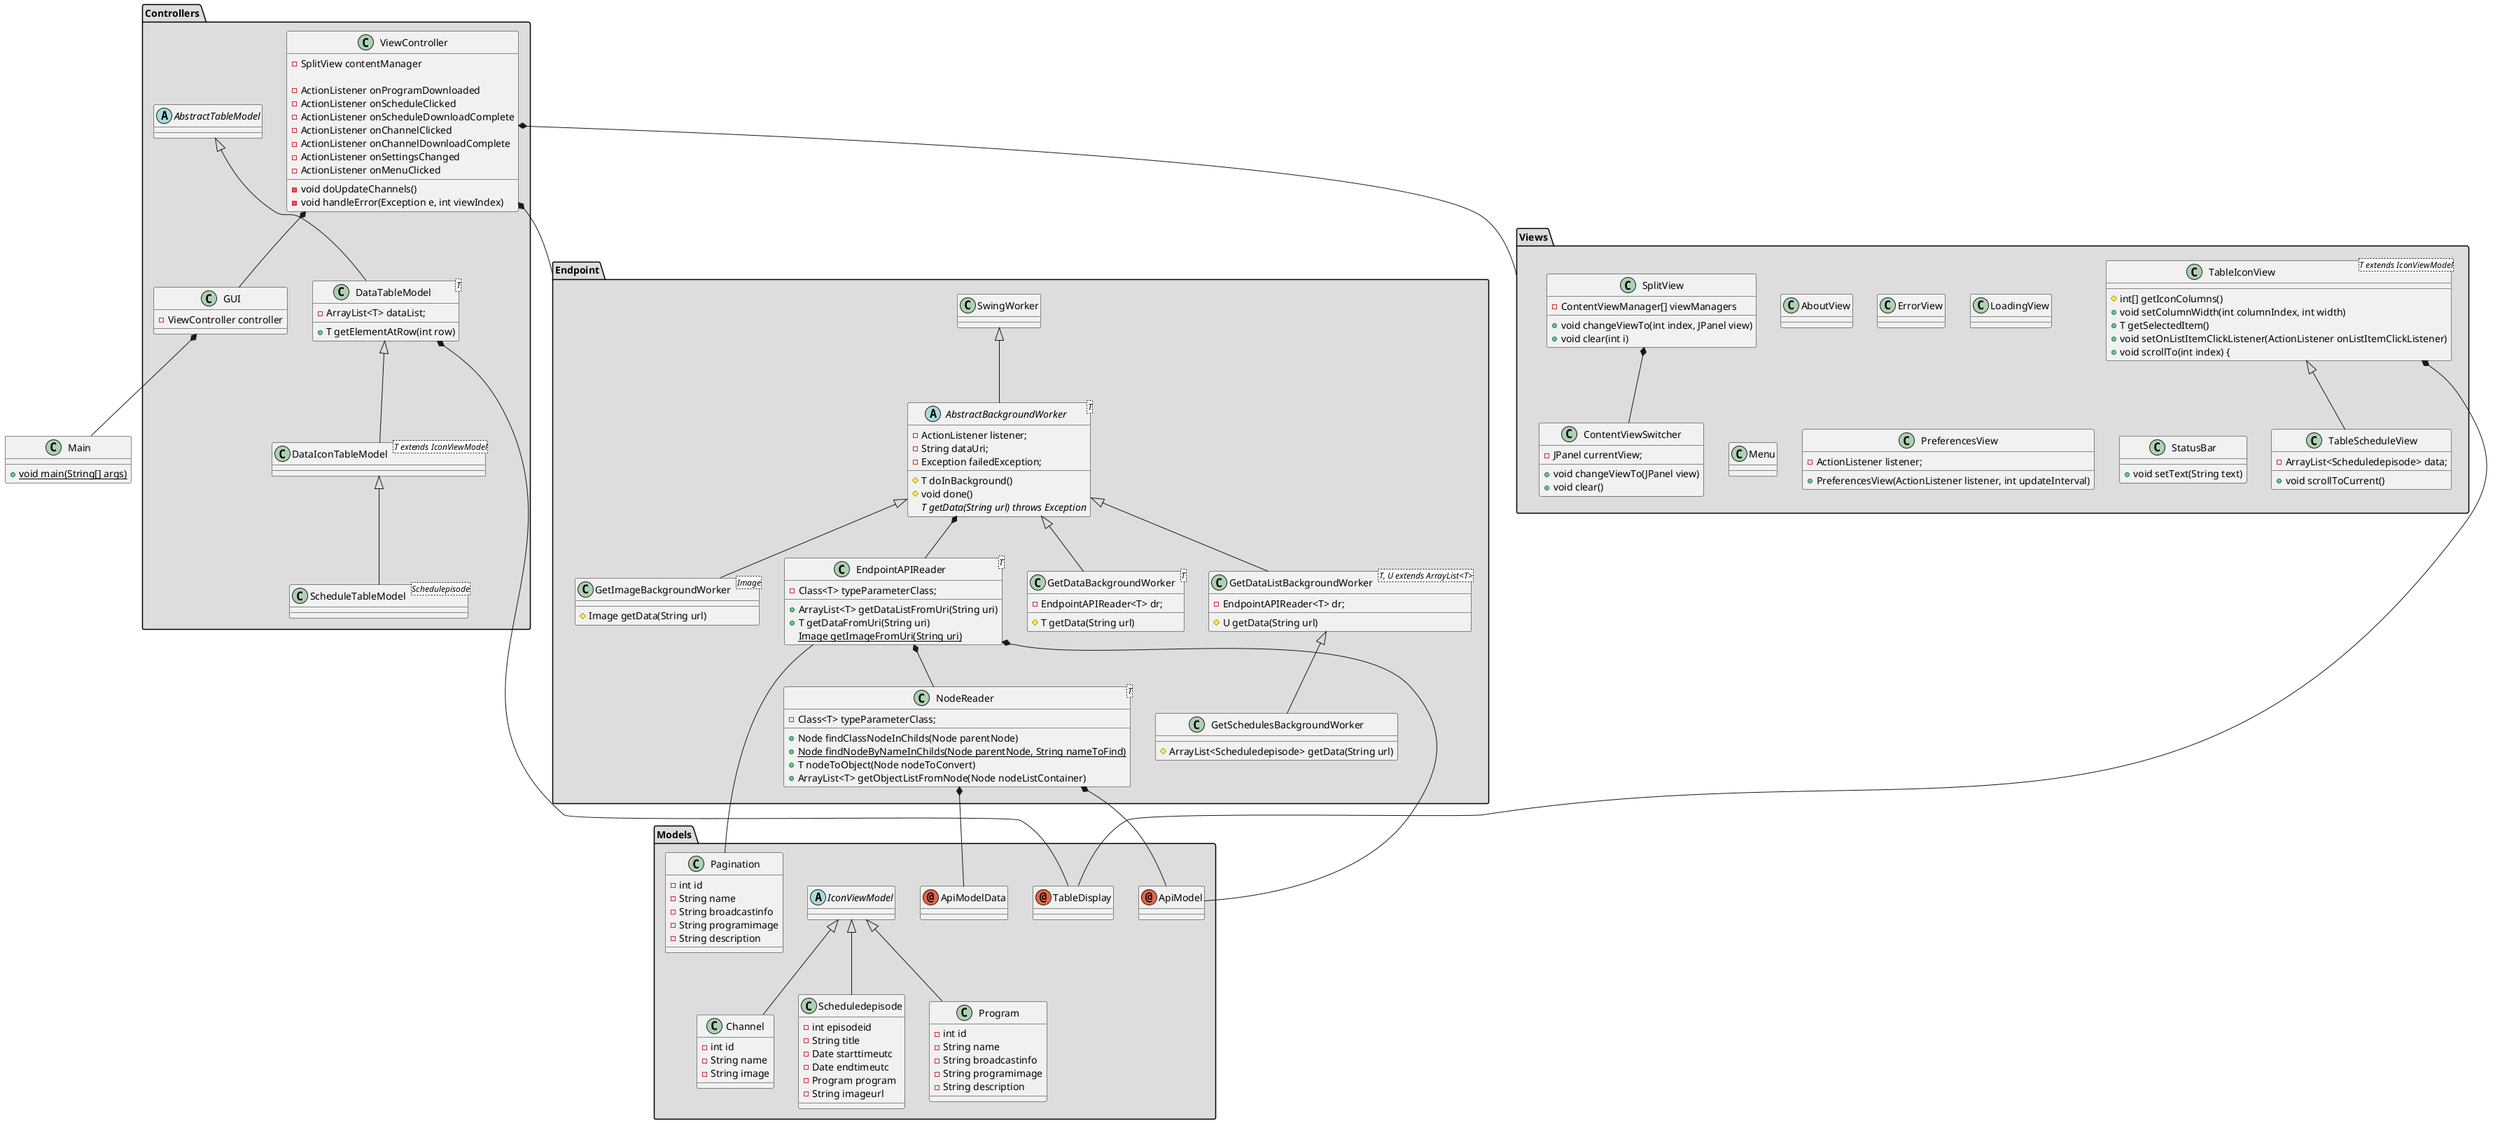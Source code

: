 @startuml

package Controllers #DDDDDD {

    abstract class AbstractTableModel
    class DataTableModel<T> extends AbstractTableModel {
        -ArrayList<T> dataList;
        +T getElementAtRow(int row)
    }
    class DataIconTableModel<T extends IconViewModel> extends DataTableModel
    class ScheduleTableModel<Schedulepisode> extends DataIconTableModel


    class ViewController {
        -SplitView contentManager

        -ActionListener onProgramDownloaded
        -ActionListener onScheduleClicked
        -ActionListener onScheduleDownloadComplete
        -ActionListener onChannelClicked
        -ActionListener onChannelDownloadComplete
        -ActionListener onSettingsChanged
        -ActionListener onMenuClicked

        -void doUpdateChannels()
        -void handleError(Exception e, int viewIndex)
    }


    class GUI {
        -ViewController controller
    }



    ViewController *-- GUI

}

class Main {
    +{static} void main(String[] args)
}

GUI *-- Main

package Endpoint #DDDDDD {
    abstract class AbstractBackgroundWorker<T> extends SwingWorker {
        -ActionListener listener;
        -String dataUri;
        -Exception failedException;

        #T doInBackground()
        #void done()
        {abstract} T getData(String url) throws Exception
    }

    class GetDataBackgroundWorker<T> extends AbstractBackgroundWorker {
        -EndpointAPIReader<T> dr;
        #T getData(String url)
    }

    class GetDataListBackgroundWorker<T, U extends ArrayList<T>> extends AbstractBackgroundWorker {
        -EndpointAPIReader<T> dr;
        #U getData(String url)
    }

    class GetSchedulesBackgroundWorker extends GetDataListBackgroundWorker {
        #ArrayList<Scheduledepisode> getData(String url)
    }

    class GetImageBackgroundWorker<Image> extends AbstractBackgroundWorker {
        #Image getData(String url)
    }

    class EndpointAPIReader<T> {
        -Class<T> typeParameterClass;
        +ArrayList<T> getDataListFromUri(String uri)
        +T getDataFromUri(String uri)
        {static} Image getImageFromUri(String uri)
    }

    class NodeReader<T> {
        -Class<T> typeParameterClass;
        +Node findClassNodeInChilds(Node parentNode)
        +{static} Node findNodeByNameInChilds(Node parentNode, String nameToFind)
        +T nodeToObject(Node nodeToConvert)
        +ArrayList<T> getObjectListFromNode(Node nodeListContainer)
    }

    EndpointAPIReader *-- NodeReader
    AbstractBackgroundWorker *-- EndpointAPIReader
}

package Models #DDDDDD {
    annotation ApiModel
    annotation ApiModelData
    annotation TableDisplay

    abstract class IconViewModel

    class Channel extends IconViewModel {
        -int id
        -String name
        -String image
    }
    class Scheduledepisode extends IconViewModel {
        -int episodeid
        -String title
        -Date starttimeutc
        -Date endtimeutc
        -Program program
        -String imageurl
    }
    class Program extends IconViewModel {
        -int id
        -String name
        -String broadcastinfo
        -String programimage
        -String description
    }

    class Pagination {
        -int id
        -String name
        -String broadcastinfo
        -String programimage
        -String description
    }
 }

package Views #DDDDDD {
    class TableIconView<T extends IconViewModel> {
        #int[] getIconColumns()
        +void setColumnWidth(int columnIndex, int width)
        +T getSelectedItem()
        +void setOnListItemClickListener(ActionListener onListItemClickListener)
        +void scrollTo(int index) {
    }
    class TableScheduleView extends TableIconView {
        -ArrayList<Scheduledepisode> data;
        +void scrollToCurrent()
    }

    class AboutView
    class ErrorView
    class LoadingView
    class Menu
    class PreferencesView {
        -ActionListener listener;
        +PreferencesView(ActionListener listener, int updateInterval)
    }

    class ContentViewSwitcher {
        -JPanel currentView;
        +void changeViewTo(JPanel view)
        +void clear()
    }
    class SplitView {
        -ContentViewManager[] viewManagers
        +void changeViewTo(int index, JPanel view)
        +void clear(int i)
    }
    class StatusBar {
        +void setText(String text)
    }

    SplitView *-- ContentViewSwitcher
}

ViewController *-- Views
ViewController *-- Endpoint



EndpointAPIReader *-- ApiModel
EndpointAPIReader -- Pagination
NodeReader *-- ApiModel
NodeReader *-- ApiModelData

TableIconView *-- TableDisplay
DataTableModel *-- TableDisplay




@enduml